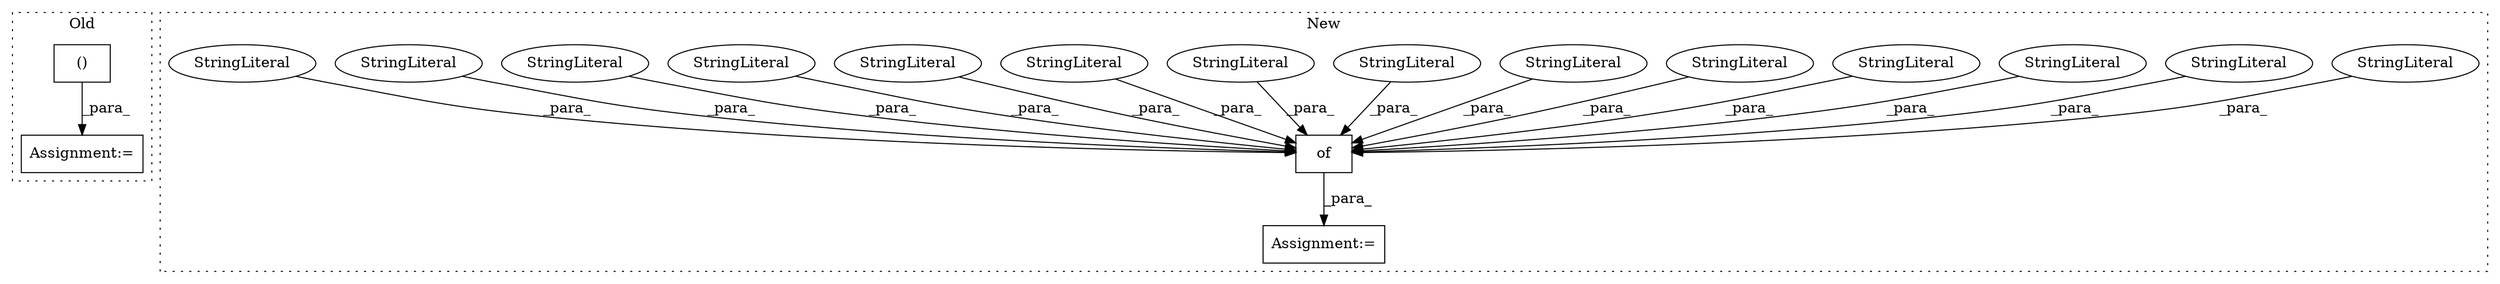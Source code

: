 digraph G {
subgraph cluster0 {
1 [label="()" a="106" s="303" l="273" shape="box"];
16 [label="Assignment:=" a="7" s="297" l="6" shape="box"];
label = "Old";
style="dotted";
}
subgraph cluster1 {
2 [label="of" a="32" s="306,608" l="3,1" shape="box"];
3 [label="StringLiteral" a="45" s="319" l="5" shape="ellipse"];
4 [label="StringLiteral" a="45" s="543" l="10" shape="ellipse"];
5 [label="StringLiteral" a="45" s="449" l="13" shape="ellipse"];
6 [label="StringLiteral" a="45" s="377" l="4" shape="ellipse"];
7 [label="StringLiteral" a="45" s="440" l="8" shape="ellipse"];
8 [label="StringLiteral" a="45" s="325" l="5" shape="ellipse"];
9 [label="StringLiteral" a="45" s="601" l="7" shape="ellipse"];
10 [label="StringLiteral" a="45" s="497" l="7" shape="ellipse"];
11 [label="StringLiteral" a="45" s="505" l="8" shape="ellipse"];
12 [label="StringLiteral" a="45" s="357" l="9" shape="ellipse"];
13 [label="StringLiteral" a="45" s="331" l="12" shape="ellipse"];
14 [label="Assignment:=" a="7" s="799" l="1" shape="box"];
15 [label="StringLiteral" a="45" s="367" l="9" shape="ellipse"];
17 [label="StringLiteral" a="45" s="488" l="8" shape="ellipse"];
18 [label="StringLiteral" a="45" s="585" l="7" shape="ellipse"];
label = "New";
style="dotted";
}
1 -> 16 [label="_para_"];
2 -> 14 [label="_para_"];
3 -> 2 [label="_para_"];
4 -> 2 [label="_para_"];
5 -> 2 [label="_para_"];
6 -> 2 [label="_para_"];
7 -> 2 [label="_para_"];
8 -> 2 [label="_para_"];
9 -> 2 [label="_para_"];
10 -> 2 [label="_para_"];
11 -> 2 [label="_para_"];
12 -> 2 [label="_para_"];
13 -> 2 [label="_para_"];
15 -> 2 [label="_para_"];
17 -> 2 [label="_para_"];
18 -> 2 [label="_para_"];
}